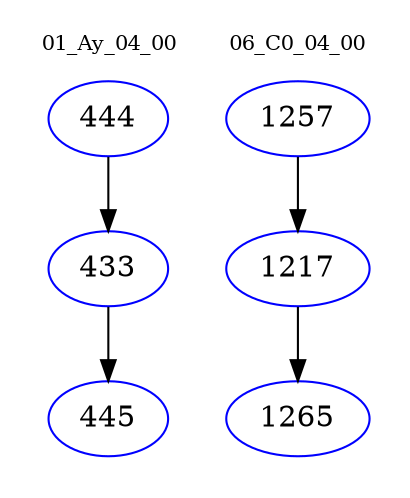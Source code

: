 digraph{
subgraph cluster_0 {
color = white
label = "01_Ay_04_00";
fontsize=10;
T0_444 [label="444", color="blue"]
T0_444 -> T0_433 [color="black"]
T0_433 [label="433", color="blue"]
T0_433 -> T0_445 [color="black"]
T0_445 [label="445", color="blue"]
}
subgraph cluster_1 {
color = white
label = "06_C0_04_00";
fontsize=10;
T1_1257 [label="1257", color="blue"]
T1_1257 -> T1_1217 [color="black"]
T1_1217 [label="1217", color="blue"]
T1_1217 -> T1_1265 [color="black"]
T1_1265 [label="1265", color="blue"]
}
}
